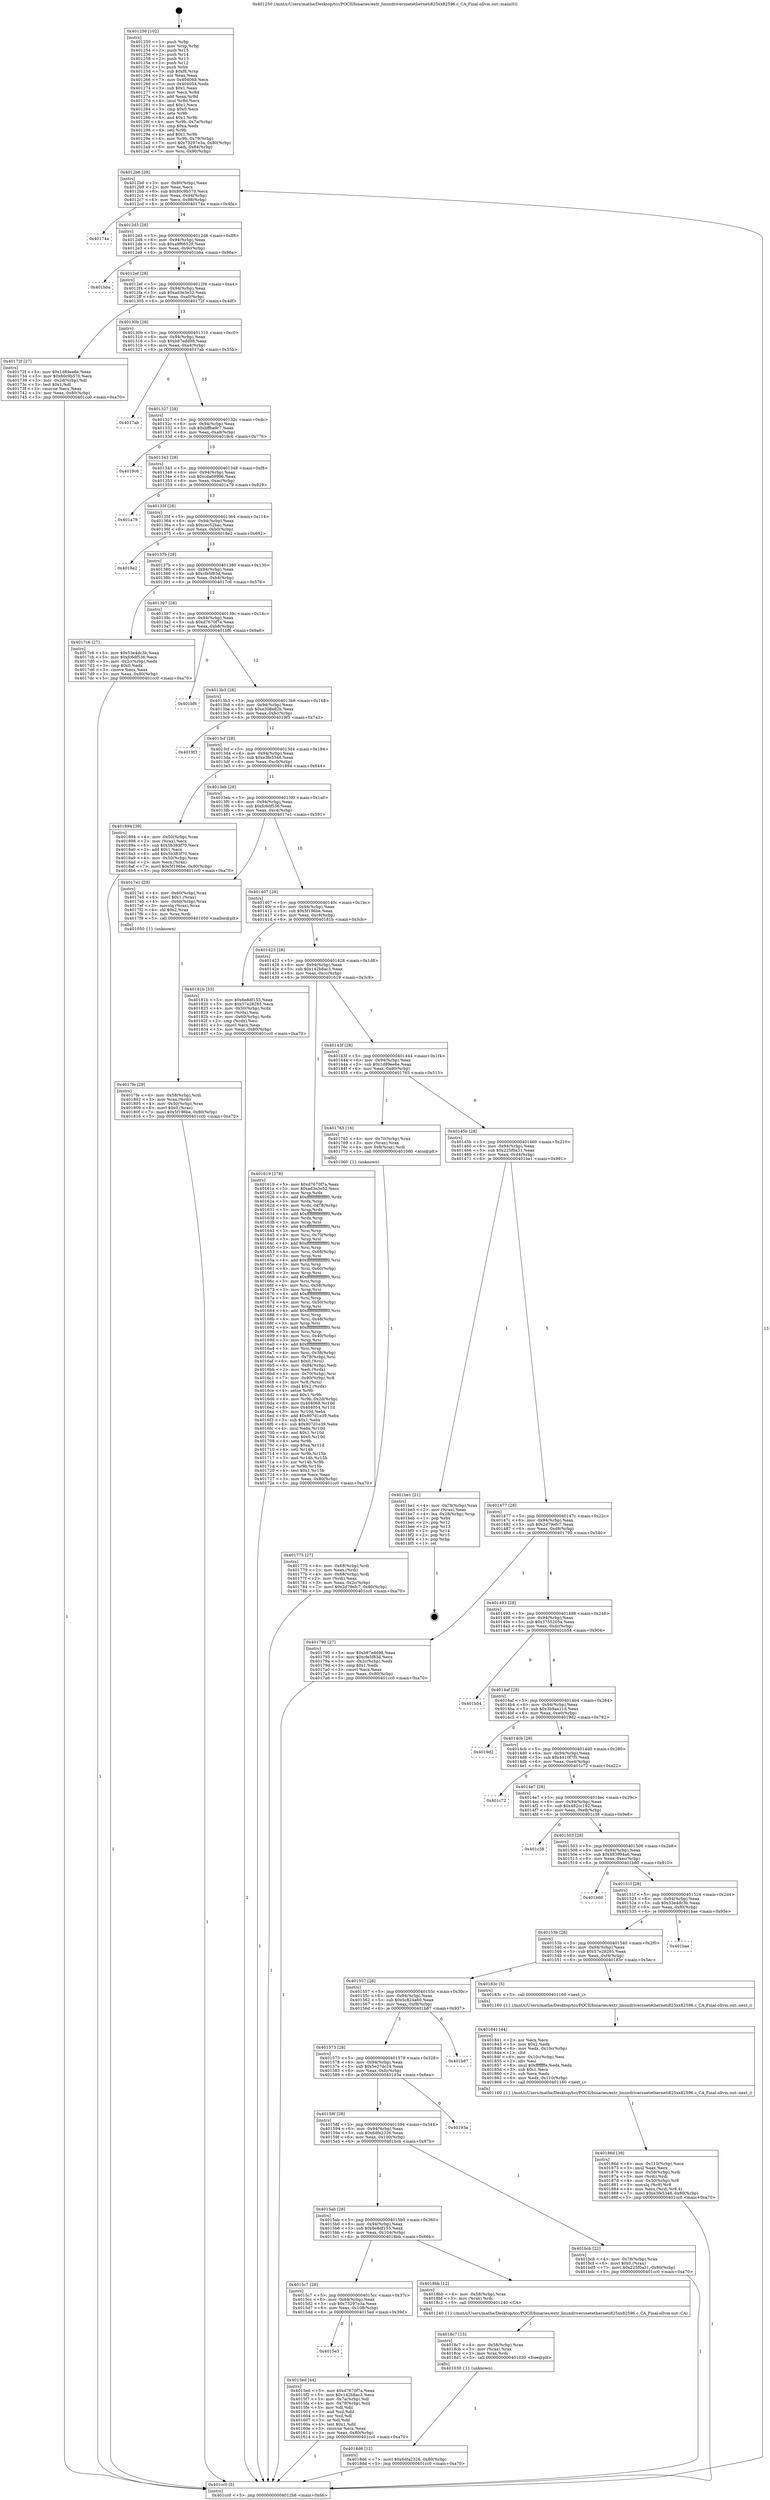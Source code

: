 digraph "0x401250" {
  label = "0x401250 (/mnt/c/Users/mathe/Desktop/tcc/POCII/binaries/extr_linuxdriversnetetherneti825xx82596.c_CA_Final-ollvm.out::main(0))"
  labelloc = "t"
  node[shape=record]

  Entry [label="",width=0.3,height=0.3,shape=circle,fillcolor=black,style=filled]
  "0x4012b6" [label="{
     0x4012b6 [29]\l
     | [instrs]\l
     &nbsp;&nbsp;0x4012b6 \<+3\>: mov -0x80(%rbp),%eax\l
     &nbsp;&nbsp;0x4012b9 \<+2\>: mov %eax,%ecx\l
     &nbsp;&nbsp;0x4012bb \<+6\>: sub $0x80c9b570,%ecx\l
     &nbsp;&nbsp;0x4012c1 \<+6\>: mov %eax,-0x94(%rbp)\l
     &nbsp;&nbsp;0x4012c7 \<+6\>: mov %ecx,-0x98(%rbp)\l
     &nbsp;&nbsp;0x4012cd \<+6\>: je 000000000040174a \<main+0x4fa\>\l
  }"]
  "0x40174a" [label="{
     0x40174a\l
  }", style=dashed]
  "0x4012d3" [label="{
     0x4012d3 [28]\l
     | [instrs]\l
     &nbsp;&nbsp;0x4012d3 \<+5\>: jmp 00000000004012d8 \<main+0x88\>\l
     &nbsp;&nbsp;0x4012d8 \<+6\>: mov -0x94(%rbp),%eax\l
     &nbsp;&nbsp;0x4012de \<+5\>: sub $0xa9f66529,%eax\l
     &nbsp;&nbsp;0x4012e3 \<+6\>: mov %eax,-0x9c(%rbp)\l
     &nbsp;&nbsp;0x4012e9 \<+6\>: je 0000000000401bba \<main+0x96a\>\l
  }"]
  Exit [label="",width=0.3,height=0.3,shape=circle,fillcolor=black,style=filled,peripheries=2]
  "0x401bba" [label="{
     0x401bba\l
  }", style=dashed]
  "0x4012ef" [label="{
     0x4012ef [28]\l
     | [instrs]\l
     &nbsp;&nbsp;0x4012ef \<+5\>: jmp 00000000004012f4 \<main+0xa4\>\l
     &nbsp;&nbsp;0x4012f4 \<+6\>: mov -0x94(%rbp),%eax\l
     &nbsp;&nbsp;0x4012fa \<+5\>: sub $0xad3e3e52,%eax\l
     &nbsp;&nbsp;0x4012ff \<+6\>: mov %eax,-0xa0(%rbp)\l
     &nbsp;&nbsp;0x401305 \<+6\>: je 000000000040172f \<main+0x4df\>\l
  }"]
  "0x4018d6" [label="{
     0x4018d6 [12]\l
     | [instrs]\l
     &nbsp;&nbsp;0x4018d6 \<+7\>: movl $0x6dfa2326,-0x80(%rbp)\l
     &nbsp;&nbsp;0x4018dd \<+5\>: jmp 0000000000401cc0 \<main+0xa70\>\l
  }"]
  "0x40172f" [label="{
     0x40172f [27]\l
     | [instrs]\l
     &nbsp;&nbsp;0x40172f \<+5\>: mov $0x1d89ee6e,%eax\l
     &nbsp;&nbsp;0x401734 \<+5\>: mov $0x80c9b570,%ecx\l
     &nbsp;&nbsp;0x401739 \<+3\>: mov -0x2d(%rbp),%dl\l
     &nbsp;&nbsp;0x40173c \<+3\>: test $0x1,%dl\l
     &nbsp;&nbsp;0x40173f \<+3\>: cmovne %ecx,%eax\l
     &nbsp;&nbsp;0x401742 \<+3\>: mov %eax,-0x80(%rbp)\l
     &nbsp;&nbsp;0x401745 \<+5\>: jmp 0000000000401cc0 \<main+0xa70\>\l
  }"]
  "0x40130b" [label="{
     0x40130b [28]\l
     | [instrs]\l
     &nbsp;&nbsp;0x40130b \<+5\>: jmp 0000000000401310 \<main+0xc0\>\l
     &nbsp;&nbsp;0x401310 \<+6\>: mov -0x94(%rbp),%eax\l
     &nbsp;&nbsp;0x401316 \<+5\>: sub $0xb87edd98,%eax\l
     &nbsp;&nbsp;0x40131b \<+6\>: mov %eax,-0xa4(%rbp)\l
     &nbsp;&nbsp;0x401321 \<+6\>: je 00000000004017ab \<main+0x55b\>\l
  }"]
  "0x4018c7" [label="{
     0x4018c7 [15]\l
     | [instrs]\l
     &nbsp;&nbsp;0x4018c7 \<+4\>: mov -0x58(%rbp),%rax\l
     &nbsp;&nbsp;0x4018cb \<+3\>: mov (%rax),%rax\l
     &nbsp;&nbsp;0x4018ce \<+3\>: mov %rax,%rdi\l
     &nbsp;&nbsp;0x4018d1 \<+5\>: call 0000000000401030 \<free@plt\>\l
     | [calls]\l
     &nbsp;&nbsp;0x401030 \{1\} (unknown)\l
  }"]
  "0x4017ab" [label="{
     0x4017ab\l
  }", style=dashed]
  "0x401327" [label="{
     0x401327 [28]\l
     | [instrs]\l
     &nbsp;&nbsp;0x401327 \<+5\>: jmp 000000000040132c \<main+0xdc\>\l
     &nbsp;&nbsp;0x40132c \<+6\>: mov -0x94(%rbp),%eax\l
     &nbsp;&nbsp;0x401332 \<+5\>: sub $0xbffba9c7,%eax\l
     &nbsp;&nbsp;0x401337 \<+6\>: mov %eax,-0xa8(%rbp)\l
     &nbsp;&nbsp;0x40133d \<+6\>: je 00000000004019c6 \<main+0x776\>\l
  }"]
  "0x40186d" [label="{
     0x40186d [39]\l
     | [instrs]\l
     &nbsp;&nbsp;0x40186d \<+6\>: mov -0x110(%rbp),%ecx\l
     &nbsp;&nbsp;0x401873 \<+3\>: imul %eax,%ecx\l
     &nbsp;&nbsp;0x401876 \<+4\>: mov -0x58(%rbp),%rdi\l
     &nbsp;&nbsp;0x40187a \<+3\>: mov (%rdi),%rdi\l
     &nbsp;&nbsp;0x40187d \<+4\>: mov -0x50(%rbp),%r8\l
     &nbsp;&nbsp;0x401881 \<+3\>: movslq (%r8),%r8\l
     &nbsp;&nbsp;0x401884 \<+4\>: mov %ecx,(%rdi,%r8,4)\l
     &nbsp;&nbsp;0x401888 \<+7\>: movl $0xe3fe5348,-0x80(%rbp)\l
     &nbsp;&nbsp;0x40188f \<+5\>: jmp 0000000000401cc0 \<main+0xa70\>\l
  }"]
  "0x4019c6" [label="{
     0x4019c6\l
  }", style=dashed]
  "0x401343" [label="{
     0x401343 [28]\l
     | [instrs]\l
     &nbsp;&nbsp;0x401343 \<+5\>: jmp 0000000000401348 \<main+0xf8\>\l
     &nbsp;&nbsp;0x401348 \<+6\>: mov -0x94(%rbp),%eax\l
     &nbsp;&nbsp;0x40134e \<+5\>: sub $0xcda08996,%eax\l
     &nbsp;&nbsp;0x401353 \<+6\>: mov %eax,-0xac(%rbp)\l
     &nbsp;&nbsp;0x401359 \<+6\>: je 0000000000401a79 \<main+0x829\>\l
  }"]
  "0x401841" [label="{
     0x401841 [44]\l
     | [instrs]\l
     &nbsp;&nbsp;0x401841 \<+2\>: xor %ecx,%ecx\l
     &nbsp;&nbsp;0x401843 \<+5\>: mov $0x2,%edx\l
     &nbsp;&nbsp;0x401848 \<+6\>: mov %edx,-0x10c(%rbp)\l
     &nbsp;&nbsp;0x40184e \<+1\>: cltd\l
     &nbsp;&nbsp;0x40184f \<+6\>: mov -0x10c(%rbp),%esi\l
     &nbsp;&nbsp;0x401855 \<+2\>: idiv %esi\l
     &nbsp;&nbsp;0x401857 \<+6\>: imul $0xfffffffe,%edx,%edx\l
     &nbsp;&nbsp;0x40185d \<+3\>: sub $0x1,%ecx\l
     &nbsp;&nbsp;0x401860 \<+2\>: sub %ecx,%edx\l
     &nbsp;&nbsp;0x401862 \<+6\>: mov %edx,-0x110(%rbp)\l
     &nbsp;&nbsp;0x401868 \<+5\>: call 0000000000401160 \<next_i\>\l
     | [calls]\l
     &nbsp;&nbsp;0x401160 \{1\} (/mnt/c/Users/mathe/Desktop/tcc/POCII/binaries/extr_linuxdriversnetetherneti825xx82596.c_CA_Final-ollvm.out::next_i)\l
  }"]
  "0x401a79" [label="{
     0x401a79\l
  }", style=dashed]
  "0x40135f" [label="{
     0x40135f [28]\l
     | [instrs]\l
     &nbsp;&nbsp;0x40135f \<+5\>: jmp 0000000000401364 \<main+0x114\>\l
     &nbsp;&nbsp;0x401364 \<+6\>: mov -0x94(%rbp),%eax\l
     &nbsp;&nbsp;0x40136a \<+5\>: sub $0xcec52bac,%eax\l
     &nbsp;&nbsp;0x40136f \<+6\>: mov %eax,-0xb0(%rbp)\l
     &nbsp;&nbsp;0x401375 \<+6\>: je 00000000004018e2 \<main+0x692\>\l
  }"]
  "0x4017fe" [label="{
     0x4017fe [29]\l
     | [instrs]\l
     &nbsp;&nbsp;0x4017fe \<+4\>: mov -0x58(%rbp),%rdi\l
     &nbsp;&nbsp;0x401802 \<+3\>: mov %rax,(%rdi)\l
     &nbsp;&nbsp;0x401805 \<+4\>: mov -0x50(%rbp),%rax\l
     &nbsp;&nbsp;0x401809 \<+6\>: movl $0x0,(%rax)\l
     &nbsp;&nbsp;0x40180f \<+7\>: movl $0x5f196be,-0x80(%rbp)\l
     &nbsp;&nbsp;0x401816 \<+5\>: jmp 0000000000401cc0 \<main+0xa70\>\l
  }"]
  "0x4018e2" [label="{
     0x4018e2\l
  }", style=dashed]
  "0x40137b" [label="{
     0x40137b [28]\l
     | [instrs]\l
     &nbsp;&nbsp;0x40137b \<+5\>: jmp 0000000000401380 \<main+0x130\>\l
     &nbsp;&nbsp;0x401380 \<+6\>: mov -0x94(%rbp),%eax\l
     &nbsp;&nbsp;0x401386 \<+5\>: sub $0xcfe5f83d,%eax\l
     &nbsp;&nbsp;0x40138b \<+6\>: mov %eax,-0xb4(%rbp)\l
     &nbsp;&nbsp;0x401391 \<+6\>: je 00000000004017c6 \<main+0x576\>\l
  }"]
  "0x401775" [label="{
     0x401775 [27]\l
     | [instrs]\l
     &nbsp;&nbsp;0x401775 \<+4\>: mov -0x68(%rbp),%rdi\l
     &nbsp;&nbsp;0x401779 \<+2\>: mov %eax,(%rdi)\l
     &nbsp;&nbsp;0x40177b \<+4\>: mov -0x68(%rbp),%rdi\l
     &nbsp;&nbsp;0x40177f \<+2\>: mov (%rdi),%eax\l
     &nbsp;&nbsp;0x401781 \<+3\>: mov %eax,-0x2c(%rbp)\l
     &nbsp;&nbsp;0x401784 \<+7\>: movl $0x2d79efc7,-0x80(%rbp)\l
     &nbsp;&nbsp;0x40178b \<+5\>: jmp 0000000000401cc0 \<main+0xa70\>\l
  }"]
  "0x4017c6" [label="{
     0x4017c6 [27]\l
     | [instrs]\l
     &nbsp;&nbsp;0x4017c6 \<+5\>: mov $0x53e4dc3b,%eax\l
     &nbsp;&nbsp;0x4017cb \<+5\>: mov $0xfc6df536,%ecx\l
     &nbsp;&nbsp;0x4017d0 \<+3\>: mov -0x2c(%rbp),%edx\l
     &nbsp;&nbsp;0x4017d3 \<+3\>: cmp $0x0,%edx\l
     &nbsp;&nbsp;0x4017d6 \<+3\>: cmove %ecx,%eax\l
     &nbsp;&nbsp;0x4017d9 \<+3\>: mov %eax,-0x80(%rbp)\l
     &nbsp;&nbsp;0x4017dc \<+5\>: jmp 0000000000401cc0 \<main+0xa70\>\l
  }"]
  "0x401397" [label="{
     0x401397 [28]\l
     | [instrs]\l
     &nbsp;&nbsp;0x401397 \<+5\>: jmp 000000000040139c \<main+0x14c\>\l
     &nbsp;&nbsp;0x40139c \<+6\>: mov -0x94(%rbp),%eax\l
     &nbsp;&nbsp;0x4013a2 \<+5\>: sub $0xd7670f7a,%eax\l
     &nbsp;&nbsp;0x4013a7 \<+6\>: mov %eax,-0xb8(%rbp)\l
     &nbsp;&nbsp;0x4013ad \<+6\>: je 0000000000401bf6 \<main+0x9a6\>\l
  }"]
  "0x401250" [label="{
     0x401250 [102]\l
     | [instrs]\l
     &nbsp;&nbsp;0x401250 \<+1\>: push %rbp\l
     &nbsp;&nbsp;0x401251 \<+3\>: mov %rsp,%rbp\l
     &nbsp;&nbsp;0x401254 \<+2\>: push %r15\l
     &nbsp;&nbsp;0x401256 \<+2\>: push %r14\l
     &nbsp;&nbsp;0x401258 \<+2\>: push %r13\l
     &nbsp;&nbsp;0x40125a \<+2\>: push %r12\l
     &nbsp;&nbsp;0x40125c \<+1\>: push %rbx\l
     &nbsp;&nbsp;0x40125d \<+7\>: sub $0xf8,%rsp\l
     &nbsp;&nbsp;0x401264 \<+2\>: xor %eax,%eax\l
     &nbsp;&nbsp;0x401266 \<+7\>: mov 0x404068,%ecx\l
     &nbsp;&nbsp;0x40126d \<+7\>: mov 0x404054,%edx\l
     &nbsp;&nbsp;0x401274 \<+3\>: sub $0x1,%eax\l
     &nbsp;&nbsp;0x401277 \<+3\>: mov %ecx,%r8d\l
     &nbsp;&nbsp;0x40127a \<+3\>: add %eax,%r8d\l
     &nbsp;&nbsp;0x40127d \<+4\>: imul %r8d,%ecx\l
     &nbsp;&nbsp;0x401281 \<+3\>: and $0x1,%ecx\l
     &nbsp;&nbsp;0x401284 \<+3\>: cmp $0x0,%ecx\l
     &nbsp;&nbsp;0x401287 \<+4\>: sete %r9b\l
     &nbsp;&nbsp;0x40128b \<+4\>: and $0x1,%r9b\l
     &nbsp;&nbsp;0x40128f \<+4\>: mov %r9b,-0x7a(%rbp)\l
     &nbsp;&nbsp;0x401293 \<+3\>: cmp $0xa,%edx\l
     &nbsp;&nbsp;0x401296 \<+4\>: setl %r9b\l
     &nbsp;&nbsp;0x40129a \<+4\>: and $0x1,%r9b\l
     &nbsp;&nbsp;0x40129e \<+4\>: mov %r9b,-0x79(%rbp)\l
     &nbsp;&nbsp;0x4012a2 \<+7\>: movl $0x73297e3a,-0x80(%rbp)\l
     &nbsp;&nbsp;0x4012a9 \<+6\>: mov %edi,-0x84(%rbp)\l
     &nbsp;&nbsp;0x4012af \<+7\>: mov %rsi,-0x90(%rbp)\l
  }"]
  "0x401bf6" [label="{
     0x401bf6\l
  }", style=dashed]
  "0x4013b3" [label="{
     0x4013b3 [28]\l
     | [instrs]\l
     &nbsp;&nbsp;0x4013b3 \<+5\>: jmp 00000000004013b8 \<main+0x168\>\l
     &nbsp;&nbsp;0x4013b8 \<+6\>: mov -0x94(%rbp),%eax\l
     &nbsp;&nbsp;0x4013be \<+5\>: sub $0xe308e82b,%eax\l
     &nbsp;&nbsp;0x4013c3 \<+6\>: mov %eax,-0xbc(%rbp)\l
     &nbsp;&nbsp;0x4013c9 \<+6\>: je 00000000004019f3 \<main+0x7a3\>\l
  }"]
  "0x401cc0" [label="{
     0x401cc0 [5]\l
     | [instrs]\l
     &nbsp;&nbsp;0x401cc0 \<+5\>: jmp 00000000004012b6 \<main+0x66\>\l
  }"]
  "0x4019f3" [label="{
     0x4019f3\l
  }", style=dashed]
  "0x4013cf" [label="{
     0x4013cf [28]\l
     | [instrs]\l
     &nbsp;&nbsp;0x4013cf \<+5\>: jmp 00000000004013d4 \<main+0x184\>\l
     &nbsp;&nbsp;0x4013d4 \<+6\>: mov -0x94(%rbp),%eax\l
     &nbsp;&nbsp;0x4013da \<+5\>: sub $0xe3fe5348,%eax\l
     &nbsp;&nbsp;0x4013df \<+6\>: mov %eax,-0xc0(%rbp)\l
     &nbsp;&nbsp;0x4013e5 \<+6\>: je 0000000000401894 \<main+0x644\>\l
  }"]
  "0x4015e3" [label="{
     0x4015e3\l
  }", style=dashed]
  "0x401894" [label="{
     0x401894 [39]\l
     | [instrs]\l
     &nbsp;&nbsp;0x401894 \<+4\>: mov -0x50(%rbp),%rax\l
     &nbsp;&nbsp;0x401898 \<+2\>: mov (%rax),%ecx\l
     &nbsp;&nbsp;0x40189a \<+6\>: sub $0x5b383f70,%ecx\l
     &nbsp;&nbsp;0x4018a0 \<+3\>: add $0x1,%ecx\l
     &nbsp;&nbsp;0x4018a3 \<+6\>: add $0x5b383f70,%ecx\l
     &nbsp;&nbsp;0x4018a9 \<+4\>: mov -0x50(%rbp),%rax\l
     &nbsp;&nbsp;0x4018ad \<+2\>: mov %ecx,(%rax)\l
     &nbsp;&nbsp;0x4018af \<+7\>: movl $0x5f196be,-0x80(%rbp)\l
     &nbsp;&nbsp;0x4018b6 \<+5\>: jmp 0000000000401cc0 \<main+0xa70\>\l
  }"]
  "0x4013eb" [label="{
     0x4013eb [28]\l
     | [instrs]\l
     &nbsp;&nbsp;0x4013eb \<+5\>: jmp 00000000004013f0 \<main+0x1a0\>\l
     &nbsp;&nbsp;0x4013f0 \<+6\>: mov -0x94(%rbp),%eax\l
     &nbsp;&nbsp;0x4013f6 \<+5\>: sub $0xfc6df536,%eax\l
     &nbsp;&nbsp;0x4013fb \<+6\>: mov %eax,-0xc4(%rbp)\l
     &nbsp;&nbsp;0x401401 \<+6\>: je 00000000004017e1 \<main+0x591\>\l
  }"]
  "0x4015ed" [label="{
     0x4015ed [44]\l
     | [instrs]\l
     &nbsp;&nbsp;0x4015ed \<+5\>: mov $0xd7670f7a,%eax\l
     &nbsp;&nbsp;0x4015f2 \<+5\>: mov $0x142b8ac3,%ecx\l
     &nbsp;&nbsp;0x4015f7 \<+3\>: mov -0x7a(%rbp),%dl\l
     &nbsp;&nbsp;0x4015fa \<+4\>: mov -0x79(%rbp),%sil\l
     &nbsp;&nbsp;0x4015fe \<+3\>: mov %dl,%dil\l
     &nbsp;&nbsp;0x401601 \<+3\>: and %sil,%dil\l
     &nbsp;&nbsp;0x401604 \<+3\>: xor %sil,%dl\l
     &nbsp;&nbsp;0x401607 \<+3\>: or %dl,%dil\l
     &nbsp;&nbsp;0x40160a \<+4\>: test $0x1,%dil\l
     &nbsp;&nbsp;0x40160e \<+3\>: cmovne %ecx,%eax\l
     &nbsp;&nbsp;0x401611 \<+3\>: mov %eax,-0x80(%rbp)\l
     &nbsp;&nbsp;0x401614 \<+5\>: jmp 0000000000401cc0 \<main+0xa70\>\l
  }"]
  "0x4017e1" [label="{
     0x4017e1 [29]\l
     | [instrs]\l
     &nbsp;&nbsp;0x4017e1 \<+4\>: mov -0x60(%rbp),%rax\l
     &nbsp;&nbsp;0x4017e5 \<+6\>: movl $0x1,(%rax)\l
     &nbsp;&nbsp;0x4017eb \<+4\>: mov -0x60(%rbp),%rax\l
     &nbsp;&nbsp;0x4017ef \<+3\>: movslq (%rax),%rax\l
     &nbsp;&nbsp;0x4017f2 \<+4\>: shl $0x2,%rax\l
     &nbsp;&nbsp;0x4017f6 \<+3\>: mov %rax,%rdi\l
     &nbsp;&nbsp;0x4017f9 \<+5\>: call 0000000000401050 \<malloc@plt\>\l
     | [calls]\l
     &nbsp;&nbsp;0x401050 \{1\} (unknown)\l
  }"]
  "0x401407" [label="{
     0x401407 [28]\l
     | [instrs]\l
     &nbsp;&nbsp;0x401407 \<+5\>: jmp 000000000040140c \<main+0x1bc\>\l
     &nbsp;&nbsp;0x40140c \<+6\>: mov -0x94(%rbp),%eax\l
     &nbsp;&nbsp;0x401412 \<+5\>: sub $0x5f196be,%eax\l
     &nbsp;&nbsp;0x401417 \<+6\>: mov %eax,-0xc8(%rbp)\l
     &nbsp;&nbsp;0x40141d \<+6\>: je 000000000040181b \<main+0x5cb\>\l
  }"]
  "0x4015c7" [label="{
     0x4015c7 [28]\l
     | [instrs]\l
     &nbsp;&nbsp;0x4015c7 \<+5\>: jmp 00000000004015cc \<main+0x37c\>\l
     &nbsp;&nbsp;0x4015cc \<+6\>: mov -0x94(%rbp),%eax\l
     &nbsp;&nbsp;0x4015d2 \<+5\>: sub $0x73297e3a,%eax\l
     &nbsp;&nbsp;0x4015d7 \<+6\>: mov %eax,-0x108(%rbp)\l
     &nbsp;&nbsp;0x4015dd \<+6\>: je 00000000004015ed \<main+0x39d\>\l
  }"]
  "0x40181b" [label="{
     0x40181b [33]\l
     | [instrs]\l
     &nbsp;&nbsp;0x40181b \<+5\>: mov $0x6e8df155,%eax\l
     &nbsp;&nbsp;0x401820 \<+5\>: mov $0x57e28285,%ecx\l
     &nbsp;&nbsp;0x401825 \<+4\>: mov -0x50(%rbp),%rdx\l
     &nbsp;&nbsp;0x401829 \<+2\>: mov (%rdx),%esi\l
     &nbsp;&nbsp;0x40182b \<+4\>: mov -0x60(%rbp),%rdx\l
     &nbsp;&nbsp;0x40182f \<+2\>: cmp (%rdx),%esi\l
     &nbsp;&nbsp;0x401831 \<+3\>: cmovl %ecx,%eax\l
     &nbsp;&nbsp;0x401834 \<+3\>: mov %eax,-0x80(%rbp)\l
     &nbsp;&nbsp;0x401837 \<+5\>: jmp 0000000000401cc0 \<main+0xa70\>\l
  }"]
  "0x401423" [label="{
     0x401423 [28]\l
     | [instrs]\l
     &nbsp;&nbsp;0x401423 \<+5\>: jmp 0000000000401428 \<main+0x1d8\>\l
     &nbsp;&nbsp;0x401428 \<+6\>: mov -0x94(%rbp),%eax\l
     &nbsp;&nbsp;0x40142e \<+5\>: sub $0x142b8ac3,%eax\l
     &nbsp;&nbsp;0x401433 \<+6\>: mov %eax,-0xcc(%rbp)\l
     &nbsp;&nbsp;0x401439 \<+6\>: je 0000000000401619 \<main+0x3c9\>\l
  }"]
  "0x4018bb" [label="{
     0x4018bb [12]\l
     | [instrs]\l
     &nbsp;&nbsp;0x4018bb \<+4\>: mov -0x58(%rbp),%rax\l
     &nbsp;&nbsp;0x4018bf \<+3\>: mov (%rax),%rdi\l
     &nbsp;&nbsp;0x4018c2 \<+5\>: call 0000000000401240 \<CA\>\l
     | [calls]\l
     &nbsp;&nbsp;0x401240 \{1\} (/mnt/c/Users/mathe/Desktop/tcc/POCII/binaries/extr_linuxdriversnetetherneti825xx82596.c_CA_Final-ollvm.out::CA)\l
  }"]
  "0x401619" [label="{
     0x401619 [278]\l
     | [instrs]\l
     &nbsp;&nbsp;0x401619 \<+5\>: mov $0xd7670f7a,%eax\l
     &nbsp;&nbsp;0x40161e \<+5\>: mov $0xad3e3e52,%ecx\l
     &nbsp;&nbsp;0x401623 \<+3\>: mov %rsp,%rdx\l
     &nbsp;&nbsp;0x401626 \<+4\>: add $0xfffffffffffffff0,%rdx\l
     &nbsp;&nbsp;0x40162a \<+3\>: mov %rdx,%rsp\l
     &nbsp;&nbsp;0x40162d \<+4\>: mov %rdx,-0x78(%rbp)\l
     &nbsp;&nbsp;0x401631 \<+3\>: mov %rsp,%rdx\l
     &nbsp;&nbsp;0x401634 \<+4\>: add $0xfffffffffffffff0,%rdx\l
     &nbsp;&nbsp;0x401638 \<+3\>: mov %rdx,%rsp\l
     &nbsp;&nbsp;0x40163b \<+3\>: mov %rsp,%rsi\l
     &nbsp;&nbsp;0x40163e \<+4\>: add $0xfffffffffffffff0,%rsi\l
     &nbsp;&nbsp;0x401642 \<+3\>: mov %rsi,%rsp\l
     &nbsp;&nbsp;0x401645 \<+4\>: mov %rsi,-0x70(%rbp)\l
     &nbsp;&nbsp;0x401649 \<+3\>: mov %rsp,%rsi\l
     &nbsp;&nbsp;0x40164c \<+4\>: add $0xfffffffffffffff0,%rsi\l
     &nbsp;&nbsp;0x401650 \<+3\>: mov %rsi,%rsp\l
     &nbsp;&nbsp;0x401653 \<+4\>: mov %rsi,-0x68(%rbp)\l
     &nbsp;&nbsp;0x401657 \<+3\>: mov %rsp,%rsi\l
     &nbsp;&nbsp;0x40165a \<+4\>: add $0xfffffffffffffff0,%rsi\l
     &nbsp;&nbsp;0x40165e \<+3\>: mov %rsi,%rsp\l
     &nbsp;&nbsp;0x401661 \<+4\>: mov %rsi,-0x60(%rbp)\l
     &nbsp;&nbsp;0x401665 \<+3\>: mov %rsp,%rsi\l
     &nbsp;&nbsp;0x401668 \<+4\>: add $0xfffffffffffffff0,%rsi\l
     &nbsp;&nbsp;0x40166c \<+3\>: mov %rsi,%rsp\l
     &nbsp;&nbsp;0x40166f \<+4\>: mov %rsi,-0x58(%rbp)\l
     &nbsp;&nbsp;0x401673 \<+3\>: mov %rsp,%rsi\l
     &nbsp;&nbsp;0x401676 \<+4\>: add $0xfffffffffffffff0,%rsi\l
     &nbsp;&nbsp;0x40167a \<+3\>: mov %rsi,%rsp\l
     &nbsp;&nbsp;0x40167d \<+4\>: mov %rsi,-0x50(%rbp)\l
     &nbsp;&nbsp;0x401681 \<+3\>: mov %rsp,%rsi\l
     &nbsp;&nbsp;0x401684 \<+4\>: add $0xfffffffffffffff0,%rsi\l
     &nbsp;&nbsp;0x401688 \<+3\>: mov %rsi,%rsp\l
     &nbsp;&nbsp;0x40168b \<+4\>: mov %rsi,-0x48(%rbp)\l
     &nbsp;&nbsp;0x40168f \<+3\>: mov %rsp,%rsi\l
     &nbsp;&nbsp;0x401692 \<+4\>: add $0xfffffffffffffff0,%rsi\l
     &nbsp;&nbsp;0x401696 \<+3\>: mov %rsi,%rsp\l
     &nbsp;&nbsp;0x401699 \<+4\>: mov %rsi,-0x40(%rbp)\l
     &nbsp;&nbsp;0x40169d \<+3\>: mov %rsp,%rsi\l
     &nbsp;&nbsp;0x4016a0 \<+4\>: add $0xfffffffffffffff0,%rsi\l
     &nbsp;&nbsp;0x4016a4 \<+3\>: mov %rsi,%rsp\l
     &nbsp;&nbsp;0x4016a7 \<+4\>: mov %rsi,-0x38(%rbp)\l
     &nbsp;&nbsp;0x4016ab \<+4\>: mov -0x78(%rbp),%rsi\l
     &nbsp;&nbsp;0x4016af \<+6\>: movl $0x0,(%rsi)\l
     &nbsp;&nbsp;0x4016b5 \<+6\>: mov -0x84(%rbp),%edi\l
     &nbsp;&nbsp;0x4016bb \<+2\>: mov %edi,(%rdx)\l
     &nbsp;&nbsp;0x4016bd \<+4\>: mov -0x70(%rbp),%rsi\l
     &nbsp;&nbsp;0x4016c1 \<+7\>: mov -0x90(%rbp),%r8\l
     &nbsp;&nbsp;0x4016c8 \<+3\>: mov %r8,(%rsi)\l
     &nbsp;&nbsp;0x4016cb \<+3\>: cmpl $0x2,(%rdx)\l
     &nbsp;&nbsp;0x4016ce \<+4\>: setne %r9b\l
     &nbsp;&nbsp;0x4016d2 \<+4\>: and $0x1,%r9b\l
     &nbsp;&nbsp;0x4016d6 \<+4\>: mov %r9b,-0x2d(%rbp)\l
     &nbsp;&nbsp;0x4016da \<+8\>: mov 0x404068,%r10d\l
     &nbsp;&nbsp;0x4016e2 \<+8\>: mov 0x404054,%r11d\l
     &nbsp;&nbsp;0x4016ea \<+3\>: mov %r10d,%ebx\l
     &nbsp;&nbsp;0x4016ed \<+6\>: add $0x907d1e39,%ebx\l
     &nbsp;&nbsp;0x4016f3 \<+3\>: sub $0x1,%ebx\l
     &nbsp;&nbsp;0x4016f6 \<+6\>: sub $0x907d1e39,%ebx\l
     &nbsp;&nbsp;0x4016fc \<+4\>: imul %ebx,%r10d\l
     &nbsp;&nbsp;0x401700 \<+4\>: and $0x1,%r10d\l
     &nbsp;&nbsp;0x401704 \<+4\>: cmp $0x0,%r10d\l
     &nbsp;&nbsp;0x401708 \<+4\>: sete %r9b\l
     &nbsp;&nbsp;0x40170c \<+4\>: cmp $0xa,%r11d\l
     &nbsp;&nbsp;0x401710 \<+4\>: setl %r14b\l
     &nbsp;&nbsp;0x401714 \<+3\>: mov %r9b,%r15b\l
     &nbsp;&nbsp;0x401717 \<+3\>: and %r14b,%r15b\l
     &nbsp;&nbsp;0x40171a \<+3\>: xor %r14b,%r9b\l
     &nbsp;&nbsp;0x40171d \<+3\>: or %r9b,%r15b\l
     &nbsp;&nbsp;0x401720 \<+4\>: test $0x1,%r15b\l
     &nbsp;&nbsp;0x401724 \<+3\>: cmovne %ecx,%eax\l
     &nbsp;&nbsp;0x401727 \<+3\>: mov %eax,-0x80(%rbp)\l
     &nbsp;&nbsp;0x40172a \<+5\>: jmp 0000000000401cc0 \<main+0xa70\>\l
  }"]
  "0x40143f" [label="{
     0x40143f [28]\l
     | [instrs]\l
     &nbsp;&nbsp;0x40143f \<+5\>: jmp 0000000000401444 \<main+0x1f4\>\l
     &nbsp;&nbsp;0x401444 \<+6\>: mov -0x94(%rbp),%eax\l
     &nbsp;&nbsp;0x40144a \<+5\>: sub $0x1d89ee6e,%eax\l
     &nbsp;&nbsp;0x40144f \<+6\>: mov %eax,-0xd0(%rbp)\l
     &nbsp;&nbsp;0x401455 \<+6\>: je 0000000000401765 \<main+0x515\>\l
  }"]
  "0x4015ab" [label="{
     0x4015ab [28]\l
     | [instrs]\l
     &nbsp;&nbsp;0x4015ab \<+5\>: jmp 00000000004015b0 \<main+0x360\>\l
     &nbsp;&nbsp;0x4015b0 \<+6\>: mov -0x94(%rbp),%eax\l
     &nbsp;&nbsp;0x4015b6 \<+5\>: sub $0x6e8df155,%eax\l
     &nbsp;&nbsp;0x4015bb \<+6\>: mov %eax,-0x104(%rbp)\l
     &nbsp;&nbsp;0x4015c1 \<+6\>: je 00000000004018bb \<main+0x66b\>\l
  }"]
  "0x401765" [label="{
     0x401765 [16]\l
     | [instrs]\l
     &nbsp;&nbsp;0x401765 \<+4\>: mov -0x70(%rbp),%rax\l
     &nbsp;&nbsp;0x401769 \<+3\>: mov (%rax),%rax\l
     &nbsp;&nbsp;0x40176c \<+4\>: mov 0x8(%rax),%rdi\l
     &nbsp;&nbsp;0x401770 \<+5\>: call 0000000000401060 \<atoi@plt\>\l
     | [calls]\l
     &nbsp;&nbsp;0x401060 \{1\} (unknown)\l
  }"]
  "0x40145b" [label="{
     0x40145b [28]\l
     | [instrs]\l
     &nbsp;&nbsp;0x40145b \<+5\>: jmp 0000000000401460 \<main+0x210\>\l
     &nbsp;&nbsp;0x401460 \<+6\>: mov -0x94(%rbp),%eax\l
     &nbsp;&nbsp;0x401466 \<+5\>: sub $0x225f0a31,%eax\l
     &nbsp;&nbsp;0x40146b \<+6\>: mov %eax,-0xd4(%rbp)\l
     &nbsp;&nbsp;0x401471 \<+6\>: je 0000000000401be1 \<main+0x991\>\l
  }"]
  "0x401bcb" [label="{
     0x401bcb [22]\l
     | [instrs]\l
     &nbsp;&nbsp;0x401bcb \<+4\>: mov -0x78(%rbp),%rax\l
     &nbsp;&nbsp;0x401bcf \<+6\>: movl $0x0,(%rax)\l
     &nbsp;&nbsp;0x401bd5 \<+7\>: movl $0x225f0a31,-0x80(%rbp)\l
     &nbsp;&nbsp;0x401bdc \<+5\>: jmp 0000000000401cc0 \<main+0xa70\>\l
  }"]
  "0x401be1" [label="{
     0x401be1 [21]\l
     | [instrs]\l
     &nbsp;&nbsp;0x401be1 \<+4\>: mov -0x78(%rbp),%rax\l
     &nbsp;&nbsp;0x401be5 \<+2\>: mov (%rax),%eax\l
     &nbsp;&nbsp;0x401be7 \<+4\>: lea -0x28(%rbp),%rsp\l
     &nbsp;&nbsp;0x401beb \<+1\>: pop %rbx\l
     &nbsp;&nbsp;0x401bec \<+2\>: pop %r12\l
     &nbsp;&nbsp;0x401bee \<+2\>: pop %r13\l
     &nbsp;&nbsp;0x401bf0 \<+2\>: pop %r14\l
     &nbsp;&nbsp;0x401bf2 \<+2\>: pop %r15\l
     &nbsp;&nbsp;0x401bf4 \<+1\>: pop %rbp\l
     &nbsp;&nbsp;0x401bf5 \<+1\>: ret\l
  }"]
  "0x401477" [label="{
     0x401477 [28]\l
     | [instrs]\l
     &nbsp;&nbsp;0x401477 \<+5\>: jmp 000000000040147c \<main+0x22c\>\l
     &nbsp;&nbsp;0x40147c \<+6\>: mov -0x94(%rbp),%eax\l
     &nbsp;&nbsp;0x401482 \<+5\>: sub $0x2d79efc7,%eax\l
     &nbsp;&nbsp;0x401487 \<+6\>: mov %eax,-0xd8(%rbp)\l
     &nbsp;&nbsp;0x40148d \<+6\>: je 0000000000401790 \<main+0x540\>\l
  }"]
  "0x40158f" [label="{
     0x40158f [28]\l
     | [instrs]\l
     &nbsp;&nbsp;0x40158f \<+5\>: jmp 0000000000401594 \<main+0x344\>\l
     &nbsp;&nbsp;0x401594 \<+6\>: mov -0x94(%rbp),%eax\l
     &nbsp;&nbsp;0x40159a \<+5\>: sub $0x6dfa2326,%eax\l
     &nbsp;&nbsp;0x40159f \<+6\>: mov %eax,-0x100(%rbp)\l
     &nbsp;&nbsp;0x4015a5 \<+6\>: je 0000000000401bcb \<main+0x97b\>\l
  }"]
  "0x401790" [label="{
     0x401790 [27]\l
     | [instrs]\l
     &nbsp;&nbsp;0x401790 \<+5\>: mov $0xb87edd98,%eax\l
     &nbsp;&nbsp;0x401795 \<+5\>: mov $0xcfe5f83d,%ecx\l
     &nbsp;&nbsp;0x40179a \<+3\>: mov -0x2c(%rbp),%edx\l
     &nbsp;&nbsp;0x40179d \<+3\>: cmp $0x1,%edx\l
     &nbsp;&nbsp;0x4017a0 \<+3\>: cmovl %ecx,%eax\l
     &nbsp;&nbsp;0x4017a3 \<+3\>: mov %eax,-0x80(%rbp)\l
     &nbsp;&nbsp;0x4017a6 \<+5\>: jmp 0000000000401cc0 \<main+0xa70\>\l
  }"]
  "0x401493" [label="{
     0x401493 [28]\l
     | [instrs]\l
     &nbsp;&nbsp;0x401493 \<+5\>: jmp 0000000000401498 \<main+0x248\>\l
     &nbsp;&nbsp;0x401498 \<+6\>: mov -0x94(%rbp),%eax\l
     &nbsp;&nbsp;0x40149e \<+5\>: sub $0x3755205a,%eax\l
     &nbsp;&nbsp;0x4014a3 \<+6\>: mov %eax,-0xdc(%rbp)\l
     &nbsp;&nbsp;0x4014a9 \<+6\>: je 0000000000401b54 \<main+0x904\>\l
  }"]
  "0x40193a" [label="{
     0x40193a\l
  }", style=dashed]
  "0x401b54" [label="{
     0x401b54\l
  }", style=dashed]
  "0x4014af" [label="{
     0x4014af [28]\l
     | [instrs]\l
     &nbsp;&nbsp;0x4014af \<+5\>: jmp 00000000004014b4 \<main+0x264\>\l
     &nbsp;&nbsp;0x4014b4 \<+6\>: mov -0x94(%rbp),%eax\l
     &nbsp;&nbsp;0x4014ba \<+5\>: sub $0x3b9aa11d,%eax\l
     &nbsp;&nbsp;0x4014bf \<+6\>: mov %eax,-0xe0(%rbp)\l
     &nbsp;&nbsp;0x4014c5 \<+6\>: je 00000000004019d2 \<main+0x782\>\l
  }"]
  "0x401573" [label="{
     0x401573 [28]\l
     | [instrs]\l
     &nbsp;&nbsp;0x401573 \<+5\>: jmp 0000000000401578 \<main+0x328\>\l
     &nbsp;&nbsp;0x401578 \<+6\>: mov -0x94(%rbp),%eax\l
     &nbsp;&nbsp;0x40157e \<+5\>: sub $0x5e27dc24,%eax\l
     &nbsp;&nbsp;0x401583 \<+6\>: mov %eax,-0xfc(%rbp)\l
     &nbsp;&nbsp;0x401589 \<+6\>: je 000000000040193a \<main+0x6ea\>\l
  }"]
  "0x4019d2" [label="{
     0x4019d2\l
  }", style=dashed]
  "0x4014cb" [label="{
     0x4014cb [28]\l
     | [instrs]\l
     &nbsp;&nbsp;0x4014cb \<+5\>: jmp 00000000004014d0 \<main+0x280\>\l
     &nbsp;&nbsp;0x4014d0 \<+6\>: mov -0x94(%rbp),%eax\l
     &nbsp;&nbsp;0x4014d6 \<+5\>: sub $0x4410f7f5,%eax\l
     &nbsp;&nbsp;0x4014db \<+6\>: mov %eax,-0xe4(%rbp)\l
     &nbsp;&nbsp;0x4014e1 \<+6\>: je 0000000000401c72 \<main+0xa22\>\l
  }"]
  "0x401b87" [label="{
     0x401b87\l
  }", style=dashed]
  "0x401c72" [label="{
     0x401c72\l
  }", style=dashed]
  "0x4014e7" [label="{
     0x4014e7 [28]\l
     | [instrs]\l
     &nbsp;&nbsp;0x4014e7 \<+5\>: jmp 00000000004014ec \<main+0x29c\>\l
     &nbsp;&nbsp;0x4014ec \<+6\>: mov -0x94(%rbp),%eax\l
     &nbsp;&nbsp;0x4014f2 \<+5\>: sub $0x482cc192,%eax\l
     &nbsp;&nbsp;0x4014f7 \<+6\>: mov %eax,-0xe8(%rbp)\l
     &nbsp;&nbsp;0x4014fd \<+6\>: je 0000000000401c38 \<main+0x9e8\>\l
  }"]
  "0x401557" [label="{
     0x401557 [28]\l
     | [instrs]\l
     &nbsp;&nbsp;0x401557 \<+5\>: jmp 000000000040155c \<main+0x30c\>\l
     &nbsp;&nbsp;0x40155c \<+6\>: mov -0x94(%rbp),%eax\l
     &nbsp;&nbsp;0x401562 \<+5\>: sub $0x5c824a60,%eax\l
     &nbsp;&nbsp;0x401567 \<+6\>: mov %eax,-0xf8(%rbp)\l
     &nbsp;&nbsp;0x40156d \<+6\>: je 0000000000401b87 \<main+0x937\>\l
  }"]
  "0x401c38" [label="{
     0x401c38\l
  }", style=dashed]
  "0x401503" [label="{
     0x401503 [28]\l
     | [instrs]\l
     &nbsp;&nbsp;0x401503 \<+5\>: jmp 0000000000401508 \<main+0x2b8\>\l
     &nbsp;&nbsp;0x401508 \<+6\>: mov -0x94(%rbp),%eax\l
     &nbsp;&nbsp;0x40150e \<+5\>: sub $0x483994a6,%eax\l
     &nbsp;&nbsp;0x401513 \<+6\>: mov %eax,-0xec(%rbp)\l
     &nbsp;&nbsp;0x401519 \<+6\>: je 0000000000401b60 \<main+0x910\>\l
  }"]
  "0x40183c" [label="{
     0x40183c [5]\l
     | [instrs]\l
     &nbsp;&nbsp;0x40183c \<+5\>: call 0000000000401160 \<next_i\>\l
     | [calls]\l
     &nbsp;&nbsp;0x401160 \{1\} (/mnt/c/Users/mathe/Desktop/tcc/POCII/binaries/extr_linuxdriversnetetherneti825xx82596.c_CA_Final-ollvm.out::next_i)\l
  }"]
  "0x401b60" [label="{
     0x401b60\l
  }", style=dashed]
  "0x40151f" [label="{
     0x40151f [28]\l
     | [instrs]\l
     &nbsp;&nbsp;0x40151f \<+5\>: jmp 0000000000401524 \<main+0x2d4\>\l
     &nbsp;&nbsp;0x401524 \<+6\>: mov -0x94(%rbp),%eax\l
     &nbsp;&nbsp;0x40152a \<+5\>: sub $0x53e4dc3b,%eax\l
     &nbsp;&nbsp;0x40152f \<+6\>: mov %eax,-0xf0(%rbp)\l
     &nbsp;&nbsp;0x401535 \<+6\>: je 0000000000401bae \<main+0x95e\>\l
  }"]
  "0x40153b" [label="{
     0x40153b [28]\l
     | [instrs]\l
     &nbsp;&nbsp;0x40153b \<+5\>: jmp 0000000000401540 \<main+0x2f0\>\l
     &nbsp;&nbsp;0x401540 \<+6\>: mov -0x94(%rbp),%eax\l
     &nbsp;&nbsp;0x401546 \<+5\>: sub $0x57e28285,%eax\l
     &nbsp;&nbsp;0x40154b \<+6\>: mov %eax,-0xf4(%rbp)\l
     &nbsp;&nbsp;0x401551 \<+6\>: je 000000000040183c \<main+0x5ec\>\l
  }"]
  "0x401bae" [label="{
     0x401bae\l
  }", style=dashed]
  Entry -> "0x401250" [label=" 1"]
  "0x4012b6" -> "0x40174a" [label=" 0"]
  "0x4012b6" -> "0x4012d3" [label=" 14"]
  "0x401be1" -> Exit [label=" 1"]
  "0x4012d3" -> "0x401bba" [label=" 0"]
  "0x4012d3" -> "0x4012ef" [label=" 14"]
  "0x401bcb" -> "0x401cc0" [label=" 1"]
  "0x4012ef" -> "0x40172f" [label=" 1"]
  "0x4012ef" -> "0x40130b" [label=" 13"]
  "0x4018d6" -> "0x401cc0" [label=" 1"]
  "0x40130b" -> "0x4017ab" [label=" 0"]
  "0x40130b" -> "0x401327" [label=" 13"]
  "0x4018c7" -> "0x4018d6" [label=" 1"]
  "0x401327" -> "0x4019c6" [label=" 0"]
  "0x401327" -> "0x401343" [label=" 13"]
  "0x4018bb" -> "0x4018c7" [label=" 1"]
  "0x401343" -> "0x401a79" [label=" 0"]
  "0x401343" -> "0x40135f" [label=" 13"]
  "0x401894" -> "0x401cc0" [label=" 1"]
  "0x40135f" -> "0x4018e2" [label=" 0"]
  "0x40135f" -> "0x40137b" [label=" 13"]
  "0x40186d" -> "0x401cc0" [label=" 1"]
  "0x40137b" -> "0x4017c6" [label=" 1"]
  "0x40137b" -> "0x401397" [label=" 12"]
  "0x401841" -> "0x40186d" [label=" 1"]
  "0x401397" -> "0x401bf6" [label=" 0"]
  "0x401397" -> "0x4013b3" [label=" 12"]
  "0x40181b" -> "0x401cc0" [label=" 2"]
  "0x4013b3" -> "0x4019f3" [label=" 0"]
  "0x4013b3" -> "0x4013cf" [label=" 12"]
  "0x4017fe" -> "0x401cc0" [label=" 1"]
  "0x4013cf" -> "0x401894" [label=" 1"]
  "0x4013cf" -> "0x4013eb" [label=" 11"]
  "0x4017e1" -> "0x4017fe" [label=" 1"]
  "0x4013eb" -> "0x4017e1" [label=" 1"]
  "0x4013eb" -> "0x401407" [label=" 10"]
  "0x4017c6" -> "0x401cc0" [label=" 1"]
  "0x401407" -> "0x40181b" [label=" 2"]
  "0x401407" -> "0x401423" [label=" 8"]
  "0x401775" -> "0x401cc0" [label=" 1"]
  "0x401423" -> "0x401619" [label=" 1"]
  "0x401423" -> "0x40143f" [label=" 7"]
  "0x401765" -> "0x401775" [label=" 1"]
  "0x40143f" -> "0x401765" [label=" 1"]
  "0x40143f" -> "0x40145b" [label=" 6"]
  "0x401619" -> "0x401cc0" [label=" 1"]
  "0x40145b" -> "0x401be1" [label=" 1"]
  "0x40145b" -> "0x401477" [label=" 5"]
  "0x40183c" -> "0x401841" [label=" 1"]
  "0x401477" -> "0x401790" [label=" 1"]
  "0x401477" -> "0x401493" [label=" 4"]
  "0x401250" -> "0x4012b6" [label=" 1"]
  "0x401493" -> "0x401b54" [label=" 0"]
  "0x401493" -> "0x4014af" [label=" 4"]
  "0x4015ed" -> "0x401cc0" [label=" 1"]
  "0x4014af" -> "0x4019d2" [label=" 0"]
  "0x4014af" -> "0x4014cb" [label=" 4"]
  "0x4015c7" -> "0x4015ed" [label=" 1"]
  "0x4014cb" -> "0x401c72" [label=" 0"]
  "0x4014cb" -> "0x4014e7" [label=" 4"]
  "0x401790" -> "0x401cc0" [label=" 1"]
  "0x4014e7" -> "0x401c38" [label=" 0"]
  "0x4014e7" -> "0x401503" [label=" 4"]
  "0x4015ab" -> "0x4018bb" [label=" 1"]
  "0x401503" -> "0x401b60" [label=" 0"]
  "0x401503" -> "0x40151f" [label=" 4"]
  "0x40172f" -> "0x401cc0" [label=" 1"]
  "0x40151f" -> "0x401bae" [label=" 0"]
  "0x40151f" -> "0x40153b" [label=" 4"]
  "0x40158f" -> "0x4015ab" [label=" 2"]
  "0x40153b" -> "0x40183c" [label=" 1"]
  "0x40153b" -> "0x401557" [label=" 3"]
  "0x4015ab" -> "0x4015c7" [label=" 1"]
  "0x401557" -> "0x401b87" [label=" 0"]
  "0x401557" -> "0x401573" [label=" 3"]
  "0x4015c7" -> "0x4015e3" [label=" 0"]
  "0x401573" -> "0x40193a" [label=" 0"]
  "0x401573" -> "0x40158f" [label=" 3"]
  "0x401cc0" -> "0x4012b6" [label=" 13"]
  "0x40158f" -> "0x401bcb" [label=" 1"]
}
